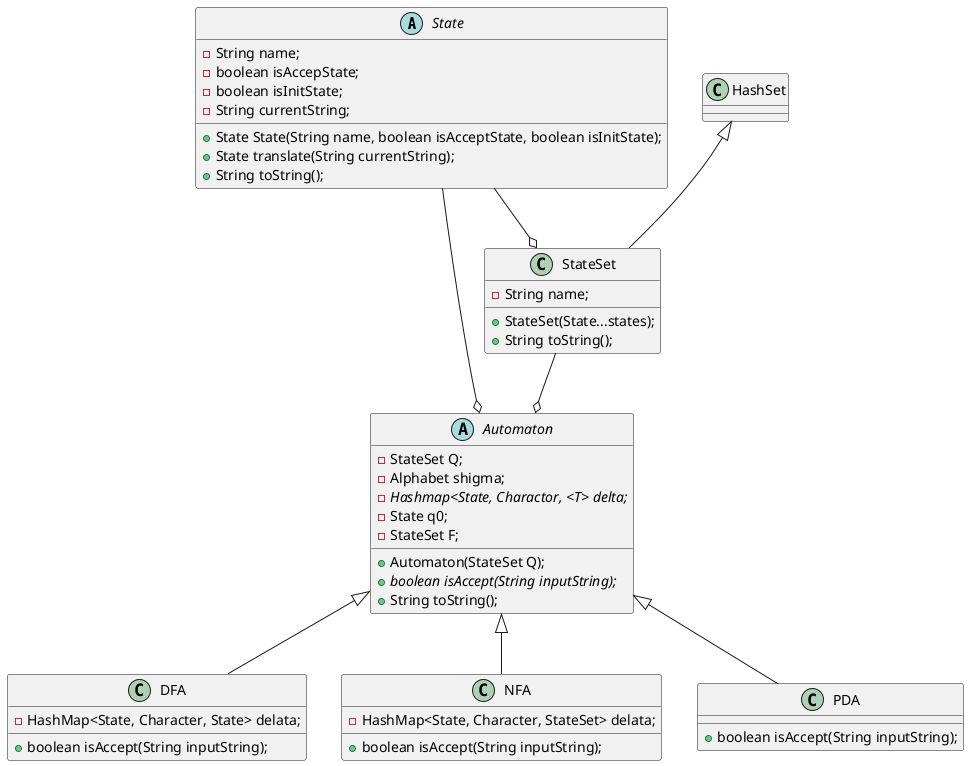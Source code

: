 @startuml

State --o Automaton
StateSet --o Automaton

abstract Automaton{

- StateSet Q;
- Alphabet shigma;
- {abstract} Hashmap<State, Charactor, <T> delta;
- State q0;
- StateSet F;

+ Automaton(StateSet Q);
+ {abstract} boolean isAccept(String inputString);
+ String toString();

}

abstract State{
- String name;
- boolean isAccepState;
- boolean isInitState;
- String currentString;

+ State State(String name, boolean isAcceptState, boolean isInitState);
+ State translate(String currentString);
+ String toString();
}

class HashSet

HashSet <|-- StateSet
State --o StateSet

class StateSet{
- String name;

+ StateSet(State...states);
+ String toString();

}

Automaton <|-- DFA
class DFA{
- HashMap<State, Character, State> delata;
+ boolean isAccept(String inputString);
}

Automaton <|-- NFA
class NFA{
- HashMap<State, Character, StateSet> delata;
+ boolean isAccept(String inputString);
}

Automaton <|-- PDA
class PDA{
+ boolean isAccept(String inputString);
}

@enduml